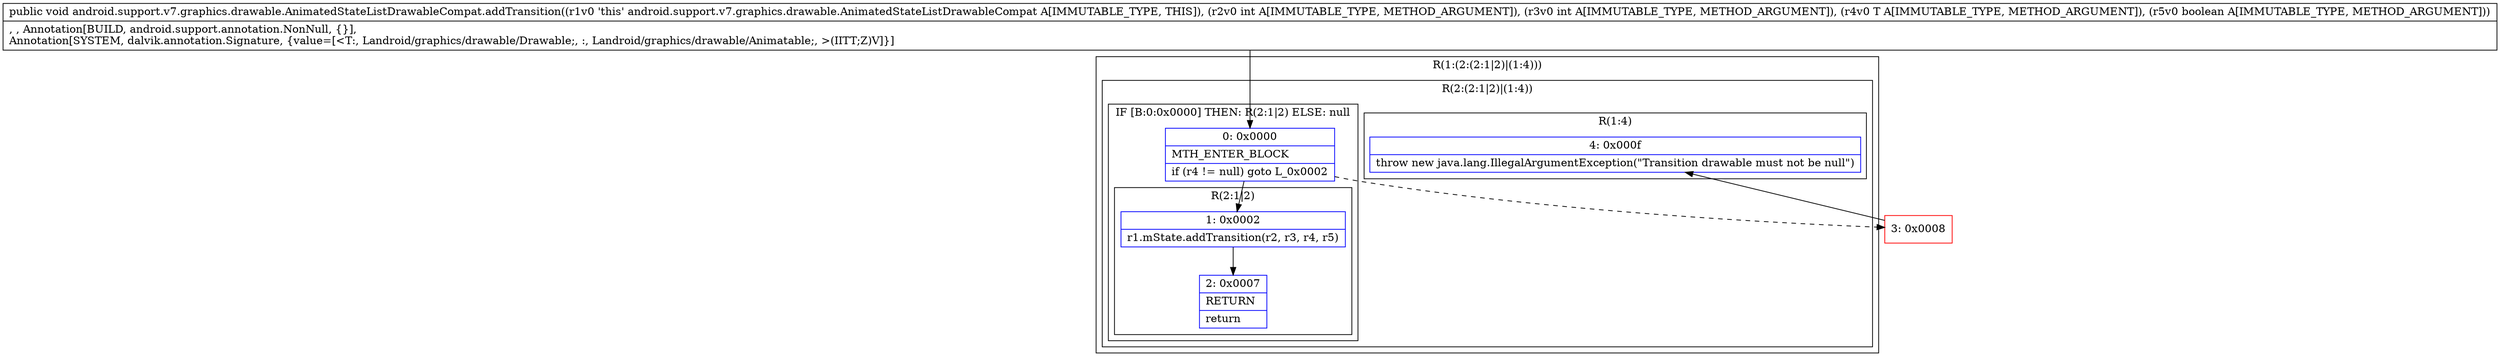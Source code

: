 digraph "CFG forandroid.support.v7.graphics.drawable.AnimatedStateListDrawableCompat.addTransition(IILandroid\/graphics\/drawable\/Drawable;Z)V" {
subgraph cluster_Region_55220667 {
label = "R(1:(2:(2:1|2)|(1:4)))";
node [shape=record,color=blue];
subgraph cluster_Region_995356399 {
label = "R(2:(2:1|2)|(1:4))";
node [shape=record,color=blue];
subgraph cluster_IfRegion_1943184676 {
label = "IF [B:0:0x0000] THEN: R(2:1|2) ELSE: null";
node [shape=record,color=blue];
Node_0 [shape=record,label="{0\:\ 0x0000|MTH_ENTER_BLOCK\l|if (r4 != null) goto L_0x0002\l}"];
subgraph cluster_Region_2121088455 {
label = "R(2:1|2)";
node [shape=record,color=blue];
Node_1 [shape=record,label="{1\:\ 0x0002|r1.mState.addTransition(r2, r3, r4, r5)\l}"];
Node_2 [shape=record,label="{2\:\ 0x0007|RETURN\l|return\l}"];
}
}
subgraph cluster_Region_700314864 {
label = "R(1:4)";
node [shape=record,color=blue];
Node_4 [shape=record,label="{4\:\ 0x000f|throw new java.lang.IllegalArgumentException(\"Transition drawable must not be null\")\l}"];
}
}
}
Node_3 [shape=record,color=red,label="{3\:\ 0x0008}"];
MethodNode[shape=record,label="{public void android.support.v7.graphics.drawable.AnimatedStateListDrawableCompat.addTransition((r1v0 'this' android.support.v7.graphics.drawable.AnimatedStateListDrawableCompat A[IMMUTABLE_TYPE, THIS]), (r2v0 int A[IMMUTABLE_TYPE, METHOD_ARGUMENT]), (r3v0 int A[IMMUTABLE_TYPE, METHOD_ARGUMENT]), (r4v0 T A[IMMUTABLE_TYPE, METHOD_ARGUMENT]), (r5v0 boolean A[IMMUTABLE_TYPE, METHOD_ARGUMENT]))  | , , Annotation[BUILD, android.support.annotation.NonNull, \{\}], \lAnnotation[SYSTEM, dalvik.annotation.Signature, \{value=[\<T:, Landroid\/graphics\/drawable\/Drawable;, :, Landroid\/graphics\/drawable\/Animatable;, \>(IITT;Z)V]\}]\l}"];
MethodNode -> Node_0;
Node_0 -> Node_1;
Node_0 -> Node_3[style=dashed];
Node_1 -> Node_2;
Node_3 -> Node_4;
}

